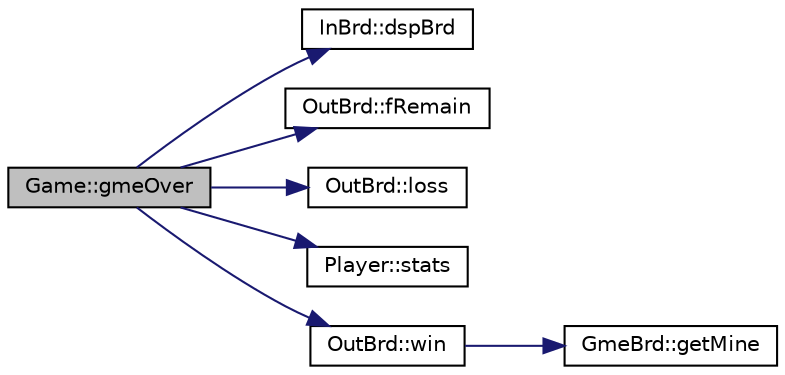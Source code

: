 digraph "Game::gmeOver"
{
 // INTERACTIVE_SVG=YES
 // LATEX_PDF_SIZE
  edge [fontname="Helvetica",fontsize="10",labelfontname="Helvetica",labelfontsize="10"];
  node [fontname="Helvetica",fontsize="10",shape=record];
  rankdir="LR";
  Node1 [label="Game::gmeOver",height=0.2,width=0.4,color="black", fillcolor="grey75", style="filled", fontcolor="black",tooltip=" "];
  Node1 -> Node2 [color="midnightblue",fontsize="10",style="solid",fontname="Helvetica"];
  Node2 [label="InBrd::dspBrd",height=0.2,width=0.4,color="black", fillcolor="white", style="filled",URL="$de/db8/class_in_brd.html#aa6d18ae85e12c4315b32f79830ab7719",tooltip=" "];
  Node1 -> Node3 [color="midnightblue",fontsize="10",style="solid",fontname="Helvetica"];
  Node3 [label="OutBrd::fRemain",height=0.2,width=0.4,color="black", fillcolor="white", style="filled",URL="$d0/df1/class_out_brd.html#aa9ac410197c494be9af5aa806fcf6ce1",tooltip=" "];
  Node1 -> Node4 [color="midnightblue",fontsize="10",style="solid",fontname="Helvetica"];
  Node4 [label="OutBrd::loss",height=0.2,width=0.4,color="black", fillcolor="white", style="filled",URL="$d0/df1/class_out_brd.html#af608ac43b10bea381e951393c1b2c9e9",tooltip=" "];
  Node1 -> Node5 [color="midnightblue",fontsize="10",style="solid",fontname="Helvetica"];
  Node5 [label="Player::stats",height=0.2,width=0.4,color="black", fillcolor="white", style="filled",URL="$d8/d53/class_player.html#a5b525e04839b6cd3252b288b9db6bca6",tooltip=" "];
  Node1 -> Node6 [color="midnightblue",fontsize="10",style="solid",fontname="Helvetica"];
  Node6 [label="OutBrd::win",height=0.2,width=0.4,color="black", fillcolor="white", style="filled",URL="$d0/df1/class_out_brd.html#a3b1441409df7b1460bdc5b57734b1064",tooltip=" "];
  Node6 -> Node7 [color="midnightblue",fontsize="10",style="solid",fontname="Helvetica"];
  Node7 [label="GmeBrd::getMine",height=0.2,width=0.4,color="black", fillcolor="white", style="filled",URL="$d7/d12/class_gme_brd.html#accbce40e77b3a158eb8f6ed0378cc744",tooltip=" "];
}
